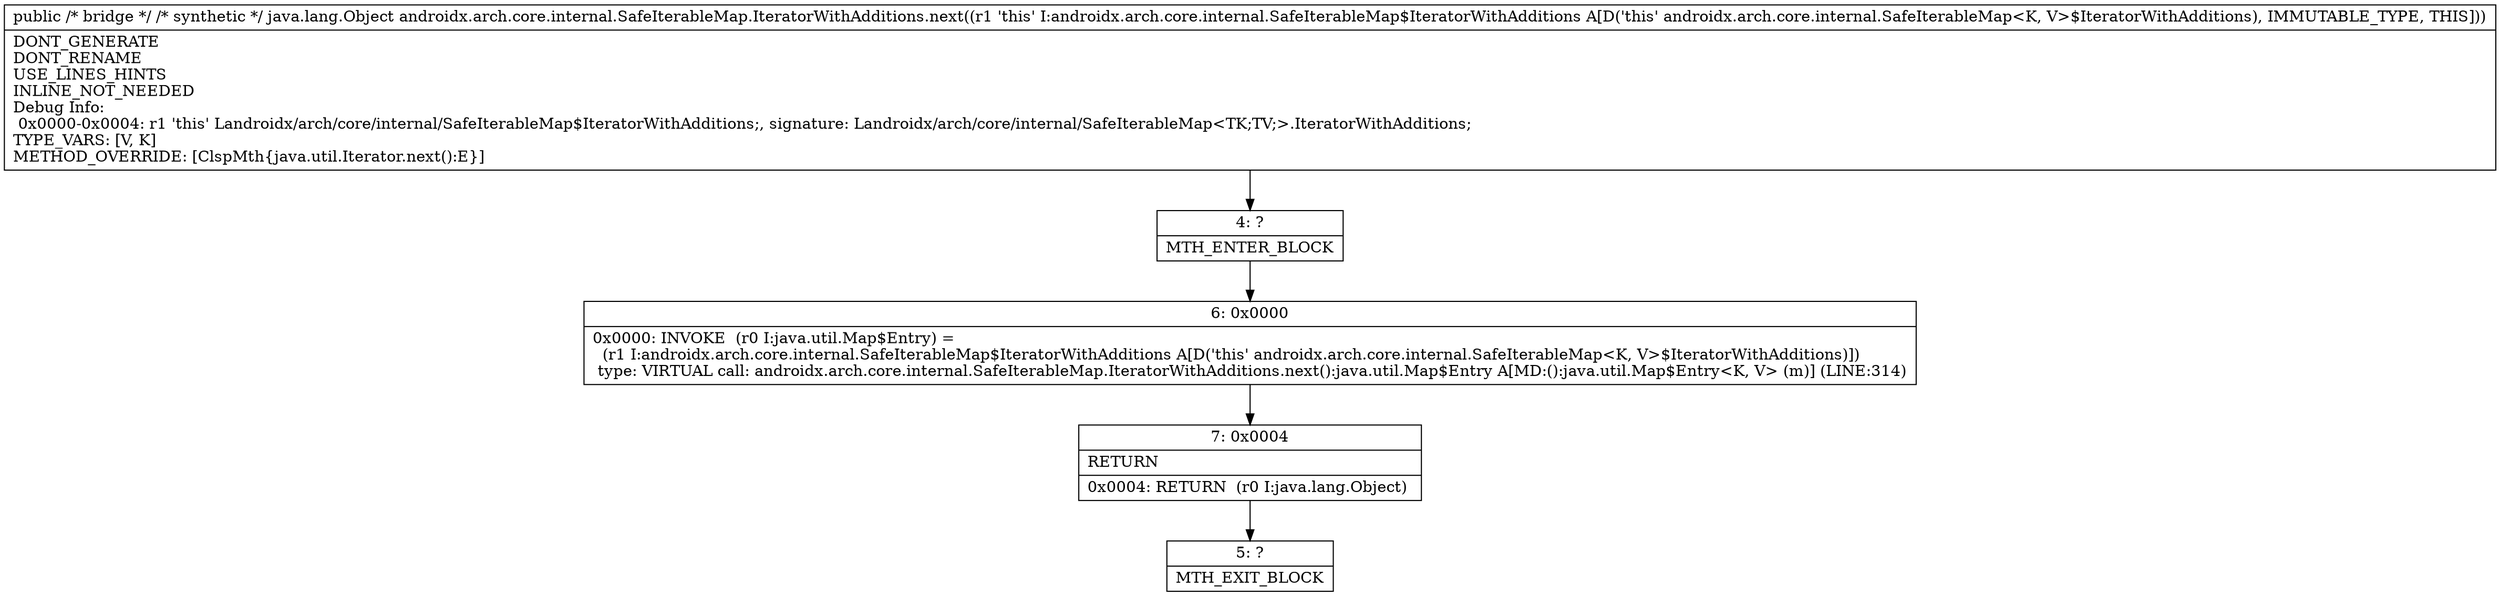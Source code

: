 digraph "CFG forandroidx.arch.core.internal.SafeIterableMap.IteratorWithAdditions.next()Ljava\/lang\/Object;" {
Node_4 [shape=record,label="{4\:\ ?|MTH_ENTER_BLOCK\l}"];
Node_6 [shape=record,label="{6\:\ 0x0000|0x0000: INVOKE  (r0 I:java.util.Map$Entry) = \l  (r1 I:androidx.arch.core.internal.SafeIterableMap$IteratorWithAdditions A[D('this' androidx.arch.core.internal.SafeIterableMap\<K, V\>$IteratorWithAdditions)])\l type: VIRTUAL call: androidx.arch.core.internal.SafeIterableMap.IteratorWithAdditions.next():java.util.Map$Entry A[MD:():java.util.Map$Entry\<K, V\> (m)] (LINE:314)\l}"];
Node_7 [shape=record,label="{7\:\ 0x0004|RETURN\l|0x0004: RETURN  (r0 I:java.lang.Object) \l}"];
Node_5 [shape=record,label="{5\:\ ?|MTH_EXIT_BLOCK\l}"];
MethodNode[shape=record,label="{public \/* bridge *\/ \/* synthetic *\/ java.lang.Object androidx.arch.core.internal.SafeIterableMap.IteratorWithAdditions.next((r1 'this' I:androidx.arch.core.internal.SafeIterableMap$IteratorWithAdditions A[D('this' androidx.arch.core.internal.SafeIterableMap\<K, V\>$IteratorWithAdditions), IMMUTABLE_TYPE, THIS]))  | DONT_GENERATE\lDONT_RENAME\lUSE_LINES_HINTS\lINLINE_NOT_NEEDED\lDebug Info:\l  0x0000\-0x0004: r1 'this' Landroidx\/arch\/core\/internal\/SafeIterableMap$IteratorWithAdditions;, signature: Landroidx\/arch\/core\/internal\/SafeIterableMap\<TK;TV;\>.IteratorWithAdditions;\lTYPE_VARS: [V, K]\lMETHOD_OVERRIDE: [ClspMth\{java.util.Iterator.next():E\}]\l}"];
MethodNode -> Node_4;Node_4 -> Node_6;
Node_6 -> Node_7;
Node_7 -> Node_5;
}

